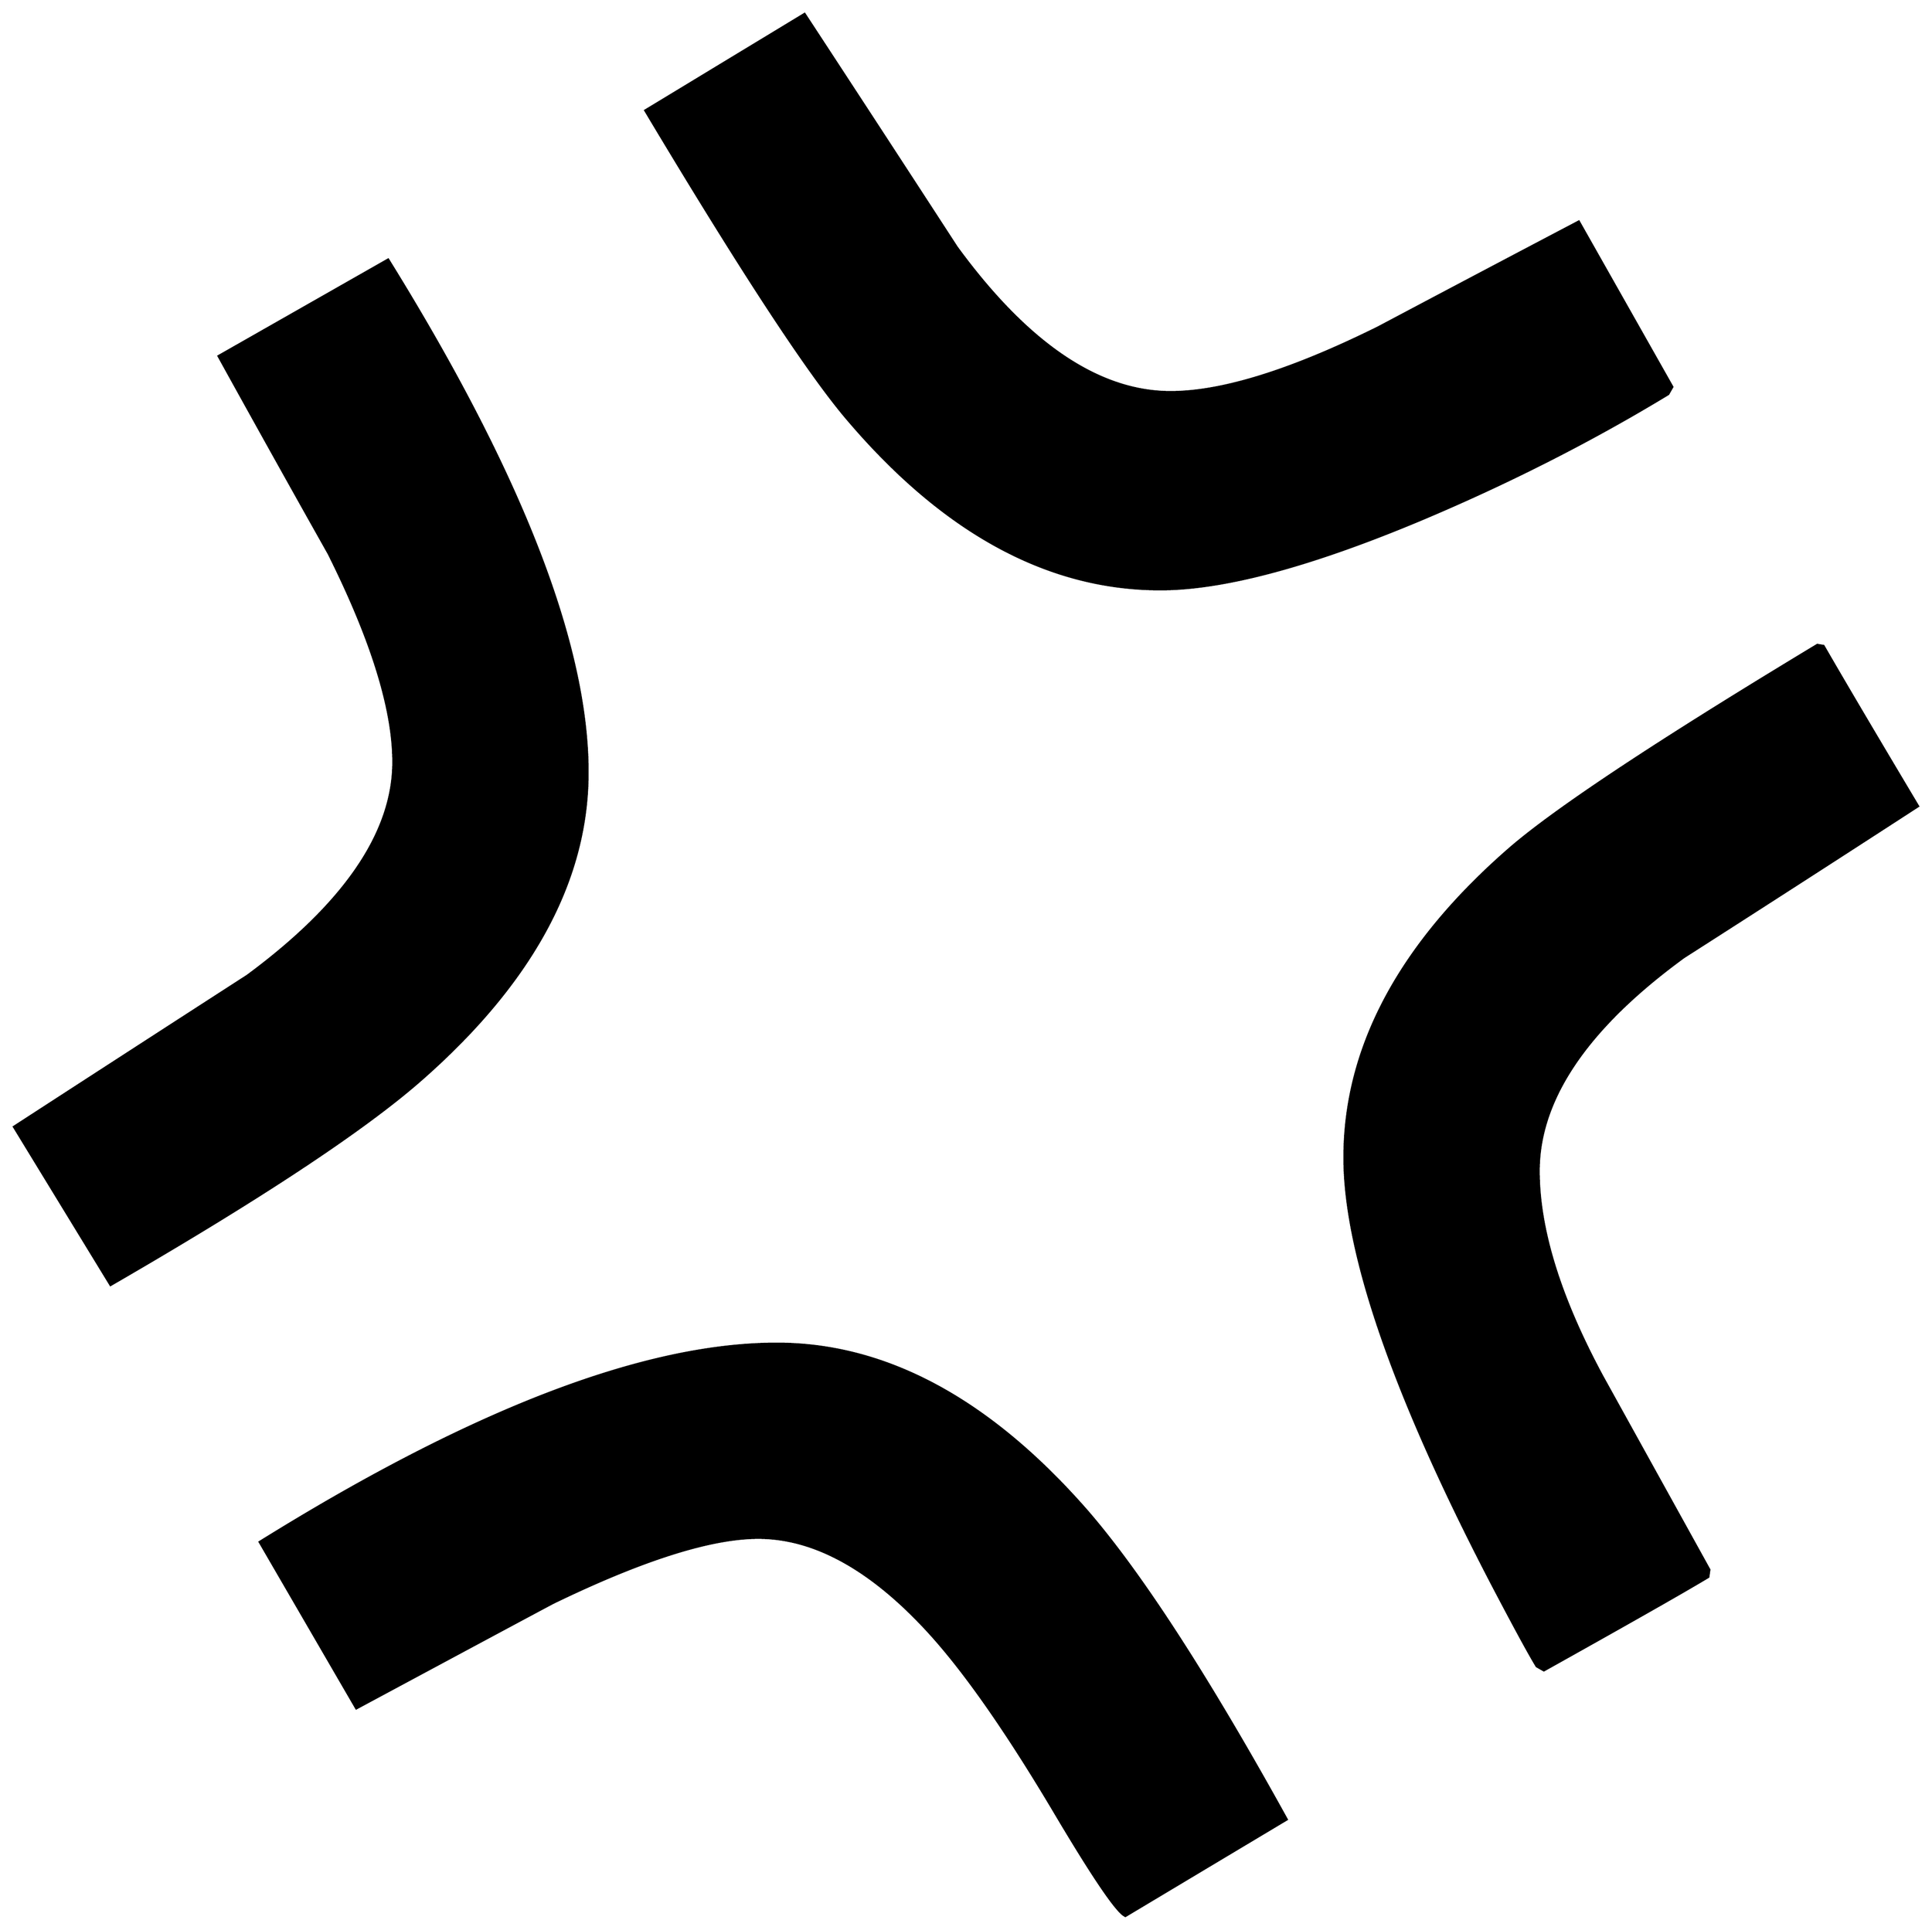


\begin{tikzpicture}[y=0.80pt, x=0.80pt, yscale=-1.0, xscale=1.0, inner sep=0pt, outer sep=0pt]
\begin{scope}[shift={(100.0,1710.0)},nonzero rule]
  \path[draw=.,fill=.,line width=1.600pt] (1695.0,-1149.0) --
    (1691.0,-1142.0) .. controls (1616.333,-1096.667) and
    (1536.333,-1056.0) .. (1451.0,-1020.0) .. controls
    (1343.0,-974.667) and (1258.333,-952.0) .. (1197.0,-952.0) ..
    controls (1088.333,-952.0) and (987.333,-1006.667) ..
    (894.0,-1116.0) .. controls (856.0,-1160.0) and
    (790.0,-1260.667) .. (696.0,-1418.0) -- (851.0,-1512.0) ..
    controls (900.333,-1436.667) and (949.667,-1361.0) ..
    (999.0,-1285.0) .. controls (1067.667,-1191.0) and
    (1137.0,-1144.0) .. (1207.0,-1144.0) .. controls
    (1257.0,-1144.0) and (1324.333,-1165.0) .. (1409.0,-1207.0) ..
    controls (1474.333,-1241.667) and (1539.333,-1276.0) ..
    (1604.0,-1310.0) -- (1695.0,-1149.0) -- cycle(1934.0,-741.0)
    .. controls (1858.0,-691.667) and (1782.0,-642.667) ..
    (1706.0,-594.0) .. controls (1612.0,-525.333) and
    (1565.0,-456.0) .. (1565.0,-386.0) .. controls
    (1565.0,-329.333) and (1585.667,-262.667) .. (1627.0,-186.0) ..
    controls (1661.667,-123.333) and (1696.333,-60.667) .. (1731.0,2.0)
    -- (1730.0,9.0) .. controls (1708.0,22.333) and (1654.667,52.667)
    .. (1570.0,100.0) -- (1563.0,96.0) .. controls (1555.667,84.0)
    and (1541.0,57.0) .. (1519.0,15.0) .. controls
    (1423.667,-168.333) and (1376.0,-306.333) .. (1376.0,-399.0) ..
    controls (1376.0,-506.333) and (1429.667,-606.667) ..
    (1537.0,-700.0) .. controls (1581.667,-738.667) and
    (1681.333,-804.667) .. (1836.0,-898.0) -- (1842.0,-897.0) ..
    controls (1860.0,-865.667) and (1890.667,-813.667) ..
    (1934.0,-741.0) -- cycle(640.0,-774.0) .. controls
    (640.0,-668.667) and (585.333,-568.333) .. (476.0,-473.0) ..
    controls (420.0,-424.333) and (320.0,-358.333) .. (176.0,-275.0)
    -- (82.0,-429.0) .. controls (158.0,-478.333) and
    (233.667,-527.333) .. (309.0,-576.0) .. controls (403.667,-646.0)
    and (451.0,-715.333) .. (451.0,-784.0) .. controls
    (451.0,-835.333) and (430.0,-903.0) .. (388.0,-987.0) ..
    controls (352.0,-1051.0) and (316.333,-1115.0) ..
    (281.0,-1179.0) -- (446.0,-1273.0) .. controls
    (575.333,-1064.333) and (640.0,-898.0) .. (640.0,-774.0) --
    cycle(1320.0,245.0) -- (1163.0,339.0) .. controls
    (1155.0,335.667) and (1131.667,301.333) .. (1093.0,236.0) ..
    controls (1047.0,158.667) and (1006.667,101.0) .. (972.0,63.0)
    .. controls (916.0,1.667) and (860.667,-29.0) .. (806.0,-29.0)
    .. controls (760.0,-29.0) and (693.667,-8.0) .. (607.0,34.0)
    .. controls (603.0,36.0) and (539.0,70.333) .. (415.0,137.0)
    -- (321.0,-25.0) .. controls (527.667,-153.667) and
    (695.333,-218.0) .. (824.0,-218.0) .. controls (930.0,-218.0)
    and (1030.333,-164.0) .. (1125.0,-56.0) .. controls
    (1177.667,4.667) and (1242.667,105.0) .. (1320.0,245.0) -- cycle;
\end{scope}

\end{tikzpicture}

